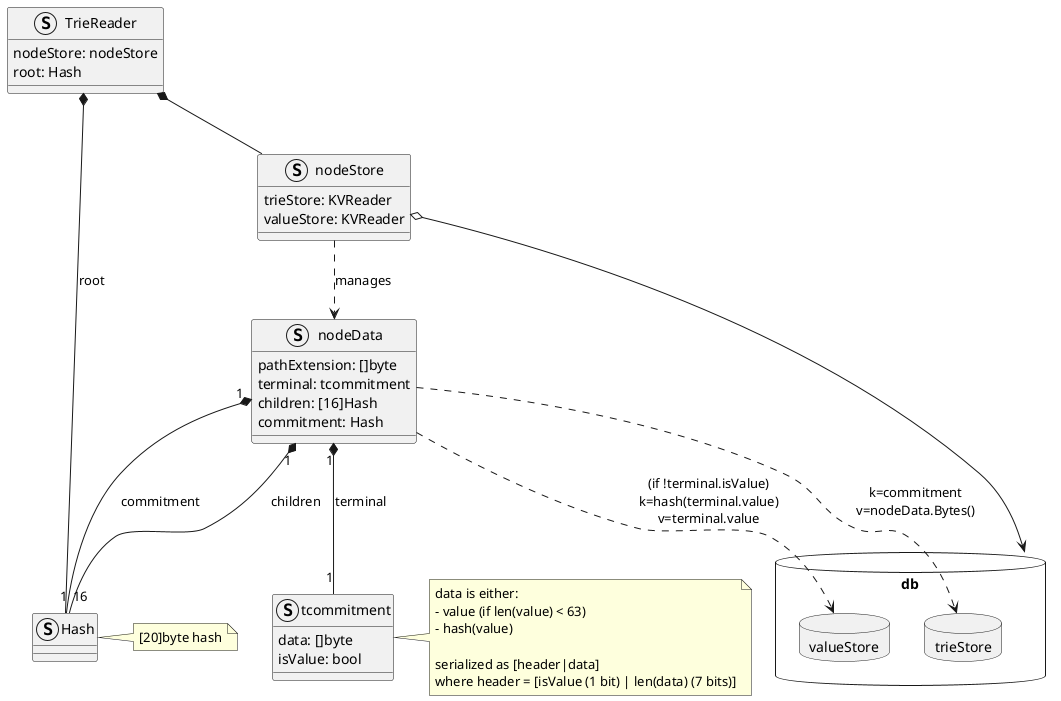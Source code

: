 @startuml
struct TrieReader {
  nodeStore: nodeStore
  root: Hash
}

struct nodeStore {
  trieStore: KVReader
  valueStore: KVReader
}

struct nodeData {
  {field} pathExtension: []byte
  terminal: tcommitment
  children: [16]Hash
  commitment: Hash
}

struct tcommitment {
  data: []byte
  isValue: bool
}

note right of tcommitment
  data is either:
  - value (if len(value) < 63)
  - hash(value)
  
  serialized as [header|data]
  where header = [isValue (1 bit) | len(data) (7 bits)]
end note

struct Hash {}

note right of Hash
  [20]byte hash
end note

package db <<Database>> {
  package valueStore <<Database>> {
  }
  package trieStore <<Database>> {
  }
}

TrieReader *-- nodeStore
TrieReader *-- Hash: root
nodeData ..> trieStore: "k=commitment\nv=nodeData.Bytes()"
nodeData ..> valueStore: "(if !terminal.isValue)\nk=hash(terminal.value)\nv=terminal.value"
nodeData "1" *-- "1" tcommitment: terminal
nodeData "1" *-- "1" Hash: commitment
nodeData "1" *-- "16" Hash: children
nodeStore ..> nodeData: manages
nodeStore o--> db

@enduml
